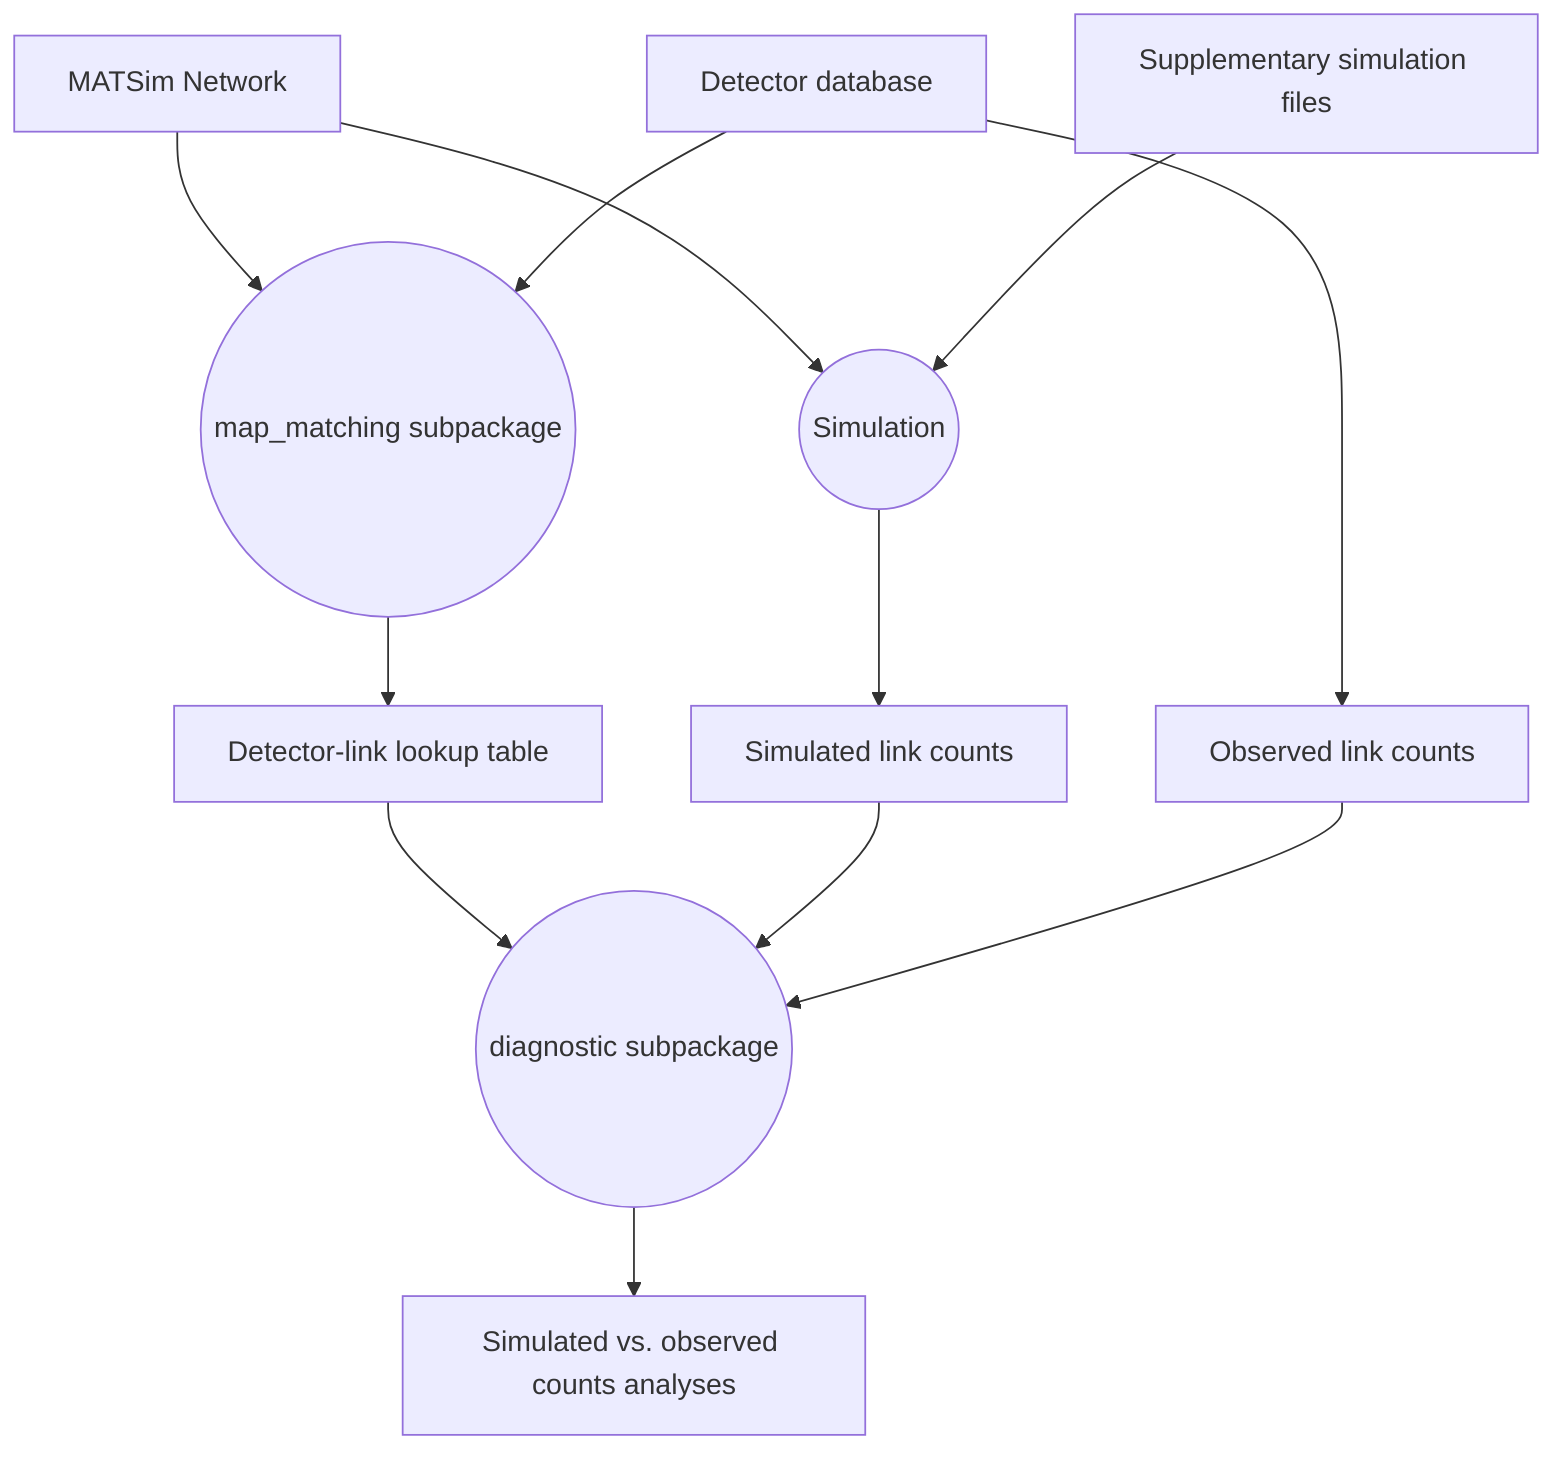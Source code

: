 flowchart TD
    matsim_net[MATSim Network] --> map_matching & simulation
    detector_db[Detector database] 
    --> map_matching & obs_counts

		supp_sim[Supplementary simulation files] --> simulation
		simulation((Simulation)) --> sim_counts

		map_matching((map_matching subpackage)) --> 
		detector_link[Detector-link lookup table] -->
		diagnostic

		sim_counts[Simulated link counts] --> diagnostic
    obs_counts[Observed link counts] --> diagnostic

		diagnostic((diagnostic subpackage)) --> sim_vs_obs
    
		sim_vs_obs[Simulated vs. observed counts analyses]